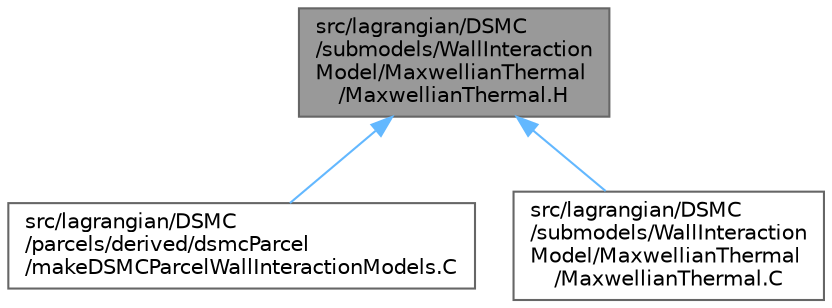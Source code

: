 digraph "src/lagrangian/DSMC/submodels/WallInteractionModel/MaxwellianThermal/MaxwellianThermal.H"
{
 // LATEX_PDF_SIZE
  bgcolor="transparent";
  edge [fontname=Helvetica,fontsize=10,labelfontname=Helvetica,labelfontsize=10];
  node [fontname=Helvetica,fontsize=10,shape=box,height=0.2,width=0.4];
  Node1 [id="Node000001",label="src/lagrangian/DSMC\l/submodels/WallInteraction\lModel/MaxwellianThermal\l/MaxwellianThermal.H",height=0.2,width=0.4,color="gray40", fillcolor="grey60", style="filled", fontcolor="black",tooltip=" "];
  Node1 -> Node2 [id="edge1_Node000001_Node000002",dir="back",color="steelblue1",style="solid",tooltip=" "];
  Node2 [id="Node000002",label="src/lagrangian/DSMC\l/parcels/derived/dsmcParcel\l/makeDSMCParcelWallInteractionModels.C",height=0.2,width=0.4,color="grey40", fillcolor="white", style="filled",URL="$makeDSMCParcelWallInteractionModels_8C.html",tooltip=" "];
  Node1 -> Node3 [id="edge2_Node000001_Node000003",dir="back",color="steelblue1",style="solid",tooltip=" "];
  Node3 [id="Node000003",label="src/lagrangian/DSMC\l/submodels/WallInteraction\lModel/MaxwellianThermal\l/MaxwellianThermal.C",height=0.2,width=0.4,color="grey40", fillcolor="white", style="filled",URL="$MaxwellianThermal_8C.html",tooltip=" "];
}
